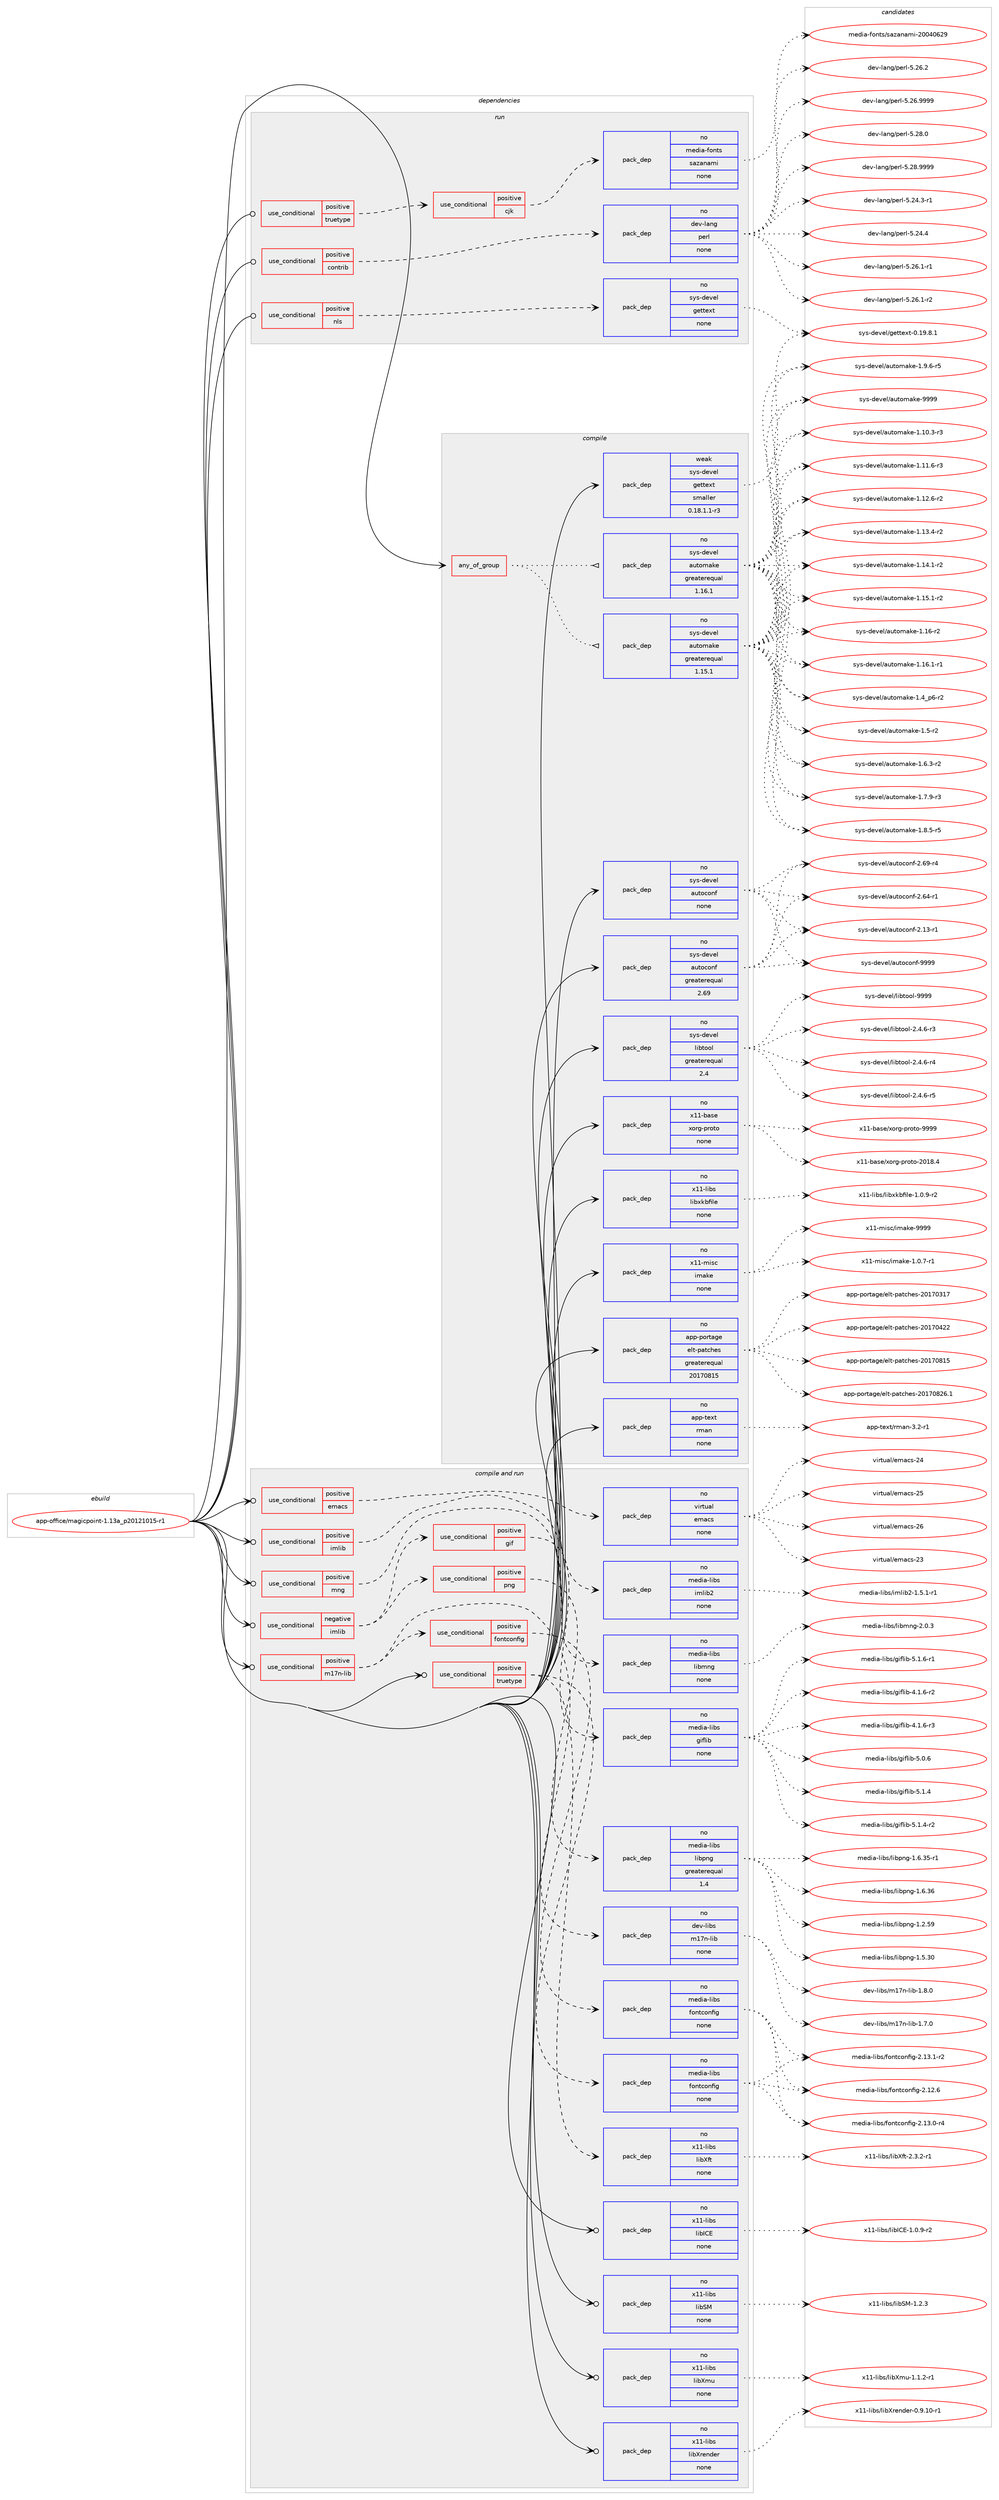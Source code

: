 digraph prolog {

# *************
# Graph options
# *************

newrank=true;
concentrate=true;
compound=true;
graph [rankdir=LR,fontname=Helvetica,fontsize=10,ranksep=1.5];#, ranksep=2.5, nodesep=0.2];
edge  [arrowhead=vee];
node  [fontname=Helvetica,fontsize=10];

# **********
# The ebuild
# **********

subgraph cluster_leftcol {
color=gray;
rank=same;
label=<<i>ebuild</i>>;
id [label="app-office/magicpoint-1.13a_p20121015-r1", color=red, width=4, href="../app-office/magicpoint-1.13a_p20121015-r1.svg"];
}

# ****************
# The dependencies
# ****************

subgraph cluster_midcol {
color=gray;
label=<<i>dependencies</i>>;
subgraph cluster_compile {
fillcolor="#eeeeee";
style=filled;
label=<<i>compile</i>>;
subgraph any19787 {
dependency1304132 [label=<<TABLE BORDER="0" CELLBORDER="1" CELLSPACING="0" CELLPADDING="4"><TR><TD CELLPADDING="10">any_of_group</TD></TR></TABLE>>, shape=none, color=red];subgraph pack929348 {
dependency1304133 [label=<<TABLE BORDER="0" CELLBORDER="1" CELLSPACING="0" CELLPADDING="4" WIDTH="220"><TR><TD ROWSPAN="6" CELLPADDING="30">pack_dep</TD></TR><TR><TD WIDTH="110">no</TD></TR><TR><TD>sys-devel</TD></TR><TR><TD>automake</TD></TR><TR><TD>greaterequal</TD></TR><TR><TD>1.16.1</TD></TR></TABLE>>, shape=none, color=blue];
}
dependency1304132:e -> dependency1304133:w [weight=20,style="dotted",arrowhead="oinv"];
subgraph pack929349 {
dependency1304134 [label=<<TABLE BORDER="0" CELLBORDER="1" CELLSPACING="0" CELLPADDING="4" WIDTH="220"><TR><TD ROWSPAN="6" CELLPADDING="30">pack_dep</TD></TR><TR><TD WIDTH="110">no</TD></TR><TR><TD>sys-devel</TD></TR><TR><TD>automake</TD></TR><TR><TD>greaterequal</TD></TR><TR><TD>1.15.1</TD></TR></TABLE>>, shape=none, color=blue];
}
dependency1304132:e -> dependency1304134:w [weight=20,style="dotted",arrowhead="oinv"];
}
id:e -> dependency1304132:w [weight=20,style="solid",arrowhead="vee"];
subgraph pack929350 {
dependency1304135 [label=<<TABLE BORDER="0" CELLBORDER="1" CELLSPACING="0" CELLPADDING="4" WIDTH="220"><TR><TD ROWSPAN="6" CELLPADDING="30">pack_dep</TD></TR><TR><TD WIDTH="110">no</TD></TR><TR><TD>app-portage</TD></TR><TR><TD>elt-patches</TD></TR><TR><TD>greaterequal</TD></TR><TR><TD>20170815</TD></TR></TABLE>>, shape=none, color=blue];
}
id:e -> dependency1304135:w [weight=20,style="solid",arrowhead="vee"];
subgraph pack929351 {
dependency1304136 [label=<<TABLE BORDER="0" CELLBORDER="1" CELLSPACING="0" CELLPADDING="4" WIDTH="220"><TR><TD ROWSPAN="6" CELLPADDING="30">pack_dep</TD></TR><TR><TD WIDTH="110">no</TD></TR><TR><TD>app-text</TD></TR><TR><TD>rman</TD></TR><TR><TD>none</TD></TR><TR><TD></TD></TR></TABLE>>, shape=none, color=blue];
}
id:e -> dependency1304136:w [weight=20,style="solid",arrowhead="vee"];
subgraph pack929352 {
dependency1304137 [label=<<TABLE BORDER="0" CELLBORDER="1" CELLSPACING="0" CELLPADDING="4" WIDTH="220"><TR><TD ROWSPAN="6" CELLPADDING="30">pack_dep</TD></TR><TR><TD WIDTH="110">no</TD></TR><TR><TD>sys-devel</TD></TR><TR><TD>autoconf</TD></TR><TR><TD>greaterequal</TD></TR><TR><TD>2.69</TD></TR></TABLE>>, shape=none, color=blue];
}
id:e -> dependency1304137:w [weight=20,style="solid",arrowhead="vee"];
subgraph pack929353 {
dependency1304138 [label=<<TABLE BORDER="0" CELLBORDER="1" CELLSPACING="0" CELLPADDING="4" WIDTH="220"><TR><TD ROWSPAN="6" CELLPADDING="30">pack_dep</TD></TR><TR><TD WIDTH="110">no</TD></TR><TR><TD>sys-devel</TD></TR><TR><TD>autoconf</TD></TR><TR><TD>none</TD></TR><TR><TD></TD></TR></TABLE>>, shape=none, color=blue];
}
id:e -> dependency1304138:w [weight=20,style="solid",arrowhead="vee"];
subgraph pack929354 {
dependency1304139 [label=<<TABLE BORDER="0" CELLBORDER="1" CELLSPACING="0" CELLPADDING="4" WIDTH="220"><TR><TD ROWSPAN="6" CELLPADDING="30">pack_dep</TD></TR><TR><TD WIDTH="110">no</TD></TR><TR><TD>sys-devel</TD></TR><TR><TD>libtool</TD></TR><TR><TD>greaterequal</TD></TR><TR><TD>2.4</TD></TR></TABLE>>, shape=none, color=blue];
}
id:e -> dependency1304139:w [weight=20,style="solid",arrowhead="vee"];
subgraph pack929355 {
dependency1304140 [label=<<TABLE BORDER="0" CELLBORDER="1" CELLSPACING="0" CELLPADDING="4" WIDTH="220"><TR><TD ROWSPAN="6" CELLPADDING="30">pack_dep</TD></TR><TR><TD WIDTH="110">no</TD></TR><TR><TD>x11-base</TD></TR><TR><TD>xorg-proto</TD></TR><TR><TD>none</TD></TR><TR><TD></TD></TR></TABLE>>, shape=none, color=blue];
}
id:e -> dependency1304140:w [weight=20,style="solid",arrowhead="vee"];
subgraph pack929356 {
dependency1304141 [label=<<TABLE BORDER="0" CELLBORDER="1" CELLSPACING="0" CELLPADDING="4" WIDTH="220"><TR><TD ROWSPAN="6" CELLPADDING="30">pack_dep</TD></TR><TR><TD WIDTH="110">no</TD></TR><TR><TD>x11-libs</TD></TR><TR><TD>libxkbfile</TD></TR><TR><TD>none</TD></TR><TR><TD></TD></TR></TABLE>>, shape=none, color=blue];
}
id:e -> dependency1304141:w [weight=20,style="solid",arrowhead="vee"];
subgraph pack929357 {
dependency1304142 [label=<<TABLE BORDER="0" CELLBORDER="1" CELLSPACING="0" CELLPADDING="4" WIDTH="220"><TR><TD ROWSPAN="6" CELLPADDING="30">pack_dep</TD></TR><TR><TD WIDTH="110">no</TD></TR><TR><TD>x11-misc</TD></TR><TR><TD>imake</TD></TR><TR><TD>none</TD></TR><TR><TD></TD></TR></TABLE>>, shape=none, color=blue];
}
id:e -> dependency1304142:w [weight=20,style="solid",arrowhead="vee"];
subgraph pack929358 {
dependency1304143 [label=<<TABLE BORDER="0" CELLBORDER="1" CELLSPACING="0" CELLPADDING="4" WIDTH="220"><TR><TD ROWSPAN="6" CELLPADDING="30">pack_dep</TD></TR><TR><TD WIDTH="110">weak</TD></TR><TR><TD>sys-devel</TD></TR><TR><TD>gettext</TD></TR><TR><TD>smaller</TD></TR><TR><TD>0.18.1.1-r3</TD></TR></TABLE>>, shape=none, color=blue];
}
id:e -> dependency1304143:w [weight=20,style="solid",arrowhead="vee"];
}
subgraph cluster_compileandrun {
fillcolor="#eeeeee";
style=filled;
label=<<i>compile and run</i>>;
subgraph cond354455 {
dependency1304144 [label=<<TABLE BORDER="0" CELLBORDER="1" CELLSPACING="0" CELLPADDING="4"><TR><TD ROWSPAN="3" CELLPADDING="10">use_conditional</TD></TR><TR><TD>negative</TD></TR><TR><TD>imlib</TD></TR></TABLE>>, shape=none, color=red];
subgraph cond354456 {
dependency1304145 [label=<<TABLE BORDER="0" CELLBORDER="1" CELLSPACING="0" CELLPADDING="4"><TR><TD ROWSPAN="3" CELLPADDING="10">use_conditional</TD></TR><TR><TD>positive</TD></TR><TR><TD>gif</TD></TR></TABLE>>, shape=none, color=red];
subgraph pack929359 {
dependency1304146 [label=<<TABLE BORDER="0" CELLBORDER="1" CELLSPACING="0" CELLPADDING="4" WIDTH="220"><TR><TD ROWSPAN="6" CELLPADDING="30">pack_dep</TD></TR><TR><TD WIDTH="110">no</TD></TR><TR><TD>media-libs</TD></TR><TR><TD>giflib</TD></TR><TR><TD>none</TD></TR><TR><TD></TD></TR></TABLE>>, shape=none, color=blue];
}
dependency1304145:e -> dependency1304146:w [weight=20,style="dashed",arrowhead="vee"];
}
dependency1304144:e -> dependency1304145:w [weight=20,style="dashed",arrowhead="vee"];
subgraph cond354457 {
dependency1304147 [label=<<TABLE BORDER="0" CELLBORDER="1" CELLSPACING="0" CELLPADDING="4"><TR><TD ROWSPAN="3" CELLPADDING="10">use_conditional</TD></TR><TR><TD>positive</TD></TR><TR><TD>png</TD></TR></TABLE>>, shape=none, color=red];
subgraph pack929360 {
dependency1304148 [label=<<TABLE BORDER="0" CELLBORDER="1" CELLSPACING="0" CELLPADDING="4" WIDTH="220"><TR><TD ROWSPAN="6" CELLPADDING="30">pack_dep</TD></TR><TR><TD WIDTH="110">no</TD></TR><TR><TD>media-libs</TD></TR><TR><TD>libpng</TD></TR><TR><TD>greaterequal</TD></TR><TR><TD>1.4</TD></TR></TABLE>>, shape=none, color=blue];
}
dependency1304147:e -> dependency1304148:w [weight=20,style="dashed",arrowhead="vee"];
}
dependency1304144:e -> dependency1304147:w [weight=20,style="dashed",arrowhead="vee"];
}
id:e -> dependency1304144:w [weight=20,style="solid",arrowhead="odotvee"];
subgraph cond354458 {
dependency1304149 [label=<<TABLE BORDER="0" CELLBORDER="1" CELLSPACING="0" CELLPADDING="4"><TR><TD ROWSPAN="3" CELLPADDING="10">use_conditional</TD></TR><TR><TD>positive</TD></TR><TR><TD>emacs</TD></TR></TABLE>>, shape=none, color=red];
subgraph pack929361 {
dependency1304150 [label=<<TABLE BORDER="0" CELLBORDER="1" CELLSPACING="0" CELLPADDING="4" WIDTH="220"><TR><TD ROWSPAN="6" CELLPADDING="30">pack_dep</TD></TR><TR><TD WIDTH="110">no</TD></TR><TR><TD>virtual</TD></TR><TR><TD>emacs</TD></TR><TR><TD>none</TD></TR><TR><TD></TD></TR></TABLE>>, shape=none, color=blue];
}
dependency1304149:e -> dependency1304150:w [weight=20,style="dashed",arrowhead="vee"];
}
id:e -> dependency1304149:w [weight=20,style="solid",arrowhead="odotvee"];
subgraph cond354459 {
dependency1304151 [label=<<TABLE BORDER="0" CELLBORDER="1" CELLSPACING="0" CELLPADDING="4"><TR><TD ROWSPAN="3" CELLPADDING="10">use_conditional</TD></TR><TR><TD>positive</TD></TR><TR><TD>imlib</TD></TR></TABLE>>, shape=none, color=red];
subgraph pack929362 {
dependency1304152 [label=<<TABLE BORDER="0" CELLBORDER="1" CELLSPACING="0" CELLPADDING="4" WIDTH="220"><TR><TD ROWSPAN="6" CELLPADDING="30">pack_dep</TD></TR><TR><TD WIDTH="110">no</TD></TR><TR><TD>media-libs</TD></TR><TR><TD>imlib2</TD></TR><TR><TD>none</TD></TR><TR><TD></TD></TR></TABLE>>, shape=none, color=blue];
}
dependency1304151:e -> dependency1304152:w [weight=20,style="dashed",arrowhead="vee"];
}
id:e -> dependency1304151:w [weight=20,style="solid",arrowhead="odotvee"];
subgraph cond354460 {
dependency1304153 [label=<<TABLE BORDER="0" CELLBORDER="1" CELLSPACING="0" CELLPADDING="4"><TR><TD ROWSPAN="3" CELLPADDING="10">use_conditional</TD></TR><TR><TD>positive</TD></TR><TR><TD>m17n-lib</TD></TR></TABLE>>, shape=none, color=red];
subgraph pack929363 {
dependency1304154 [label=<<TABLE BORDER="0" CELLBORDER="1" CELLSPACING="0" CELLPADDING="4" WIDTH="220"><TR><TD ROWSPAN="6" CELLPADDING="30">pack_dep</TD></TR><TR><TD WIDTH="110">no</TD></TR><TR><TD>dev-libs</TD></TR><TR><TD>m17n-lib</TD></TR><TR><TD>none</TD></TR><TR><TD></TD></TR></TABLE>>, shape=none, color=blue];
}
dependency1304153:e -> dependency1304154:w [weight=20,style="dashed",arrowhead="vee"];
subgraph cond354461 {
dependency1304155 [label=<<TABLE BORDER="0" CELLBORDER="1" CELLSPACING="0" CELLPADDING="4"><TR><TD ROWSPAN="3" CELLPADDING="10">use_conditional</TD></TR><TR><TD>positive</TD></TR><TR><TD>fontconfig</TD></TR></TABLE>>, shape=none, color=red];
subgraph pack929364 {
dependency1304156 [label=<<TABLE BORDER="0" CELLBORDER="1" CELLSPACING="0" CELLPADDING="4" WIDTH="220"><TR><TD ROWSPAN="6" CELLPADDING="30">pack_dep</TD></TR><TR><TD WIDTH="110">no</TD></TR><TR><TD>media-libs</TD></TR><TR><TD>fontconfig</TD></TR><TR><TD>none</TD></TR><TR><TD></TD></TR></TABLE>>, shape=none, color=blue];
}
dependency1304155:e -> dependency1304156:w [weight=20,style="dashed",arrowhead="vee"];
}
dependency1304153:e -> dependency1304155:w [weight=20,style="dashed",arrowhead="vee"];
}
id:e -> dependency1304153:w [weight=20,style="solid",arrowhead="odotvee"];
subgraph cond354462 {
dependency1304157 [label=<<TABLE BORDER="0" CELLBORDER="1" CELLSPACING="0" CELLPADDING="4"><TR><TD ROWSPAN="3" CELLPADDING="10">use_conditional</TD></TR><TR><TD>positive</TD></TR><TR><TD>mng</TD></TR></TABLE>>, shape=none, color=red];
subgraph pack929365 {
dependency1304158 [label=<<TABLE BORDER="0" CELLBORDER="1" CELLSPACING="0" CELLPADDING="4" WIDTH="220"><TR><TD ROWSPAN="6" CELLPADDING="30">pack_dep</TD></TR><TR><TD WIDTH="110">no</TD></TR><TR><TD>media-libs</TD></TR><TR><TD>libmng</TD></TR><TR><TD>none</TD></TR><TR><TD></TD></TR></TABLE>>, shape=none, color=blue];
}
dependency1304157:e -> dependency1304158:w [weight=20,style="dashed",arrowhead="vee"];
}
id:e -> dependency1304157:w [weight=20,style="solid",arrowhead="odotvee"];
subgraph cond354463 {
dependency1304159 [label=<<TABLE BORDER="0" CELLBORDER="1" CELLSPACING="0" CELLPADDING="4"><TR><TD ROWSPAN="3" CELLPADDING="10">use_conditional</TD></TR><TR><TD>positive</TD></TR><TR><TD>truetype</TD></TR></TABLE>>, shape=none, color=red];
subgraph pack929366 {
dependency1304160 [label=<<TABLE BORDER="0" CELLBORDER="1" CELLSPACING="0" CELLPADDING="4" WIDTH="220"><TR><TD ROWSPAN="6" CELLPADDING="30">pack_dep</TD></TR><TR><TD WIDTH="110">no</TD></TR><TR><TD>x11-libs</TD></TR><TR><TD>libXft</TD></TR><TR><TD>none</TD></TR><TR><TD></TD></TR></TABLE>>, shape=none, color=blue];
}
dependency1304159:e -> dependency1304160:w [weight=20,style="dashed",arrowhead="vee"];
subgraph pack929367 {
dependency1304161 [label=<<TABLE BORDER="0" CELLBORDER="1" CELLSPACING="0" CELLPADDING="4" WIDTH="220"><TR><TD ROWSPAN="6" CELLPADDING="30">pack_dep</TD></TR><TR><TD WIDTH="110">no</TD></TR><TR><TD>media-libs</TD></TR><TR><TD>fontconfig</TD></TR><TR><TD>none</TD></TR><TR><TD></TD></TR></TABLE>>, shape=none, color=blue];
}
dependency1304159:e -> dependency1304161:w [weight=20,style="dashed",arrowhead="vee"];
}
id:e -> dependency1304159:w [weight=20,style="solid",arrowhead="odotvee"];
subgraph pack929368 {
dependency1304162 [label=<<TABLE BORDER="0" CELLBORDER="1" CELLSPACING="0" CELLPADDING="4" WIDTH="220"><TR><TD ROWSPAN="6" CELLPADDING="30">pack_dep</TD></TR><TR><TD WIDTH="110">no</TD></TR><TR><TD>x11-libs</TD></TR><TR><TD>libICE</TD></TR><TR><TD>none</TD></TR><TR><TD></TD></TR></TABLE>>, shape=none, color=blue];
}
id:e -> dependency1304162:w [weight=20,style="solid",arrowhead="odotvee"];
subgraph pack929369 {
dependency1304163 [label=<<TABLE BORDER="0" CELLBORDER="1" CELLSPACING="0" CELLPADDING="4" WIDTH="220"><TR><TD ROWSPAN="6" CELLPADDING="30">pack_dep</TD></TR><TR><TD WIDTH="110">no</TD></TR><TR><TD>x11-libs</TD></TR><TR><TD>libSM</TD></TR><TR><TD>none</TD></TR><TR><TD></TD></TR></TABLE>>, shape=none, color=blue];
}
id:e -> dependency1304163:w [weight=20,style="solid",arrowhead="odotvee"];
subgraph pack929370 {
dependency1304164 [label=<<TABLE BORDER="0" CELLBORDER="1" CELLSPACING="0" CELLPADDING="4" WIDTH="220"><TR><TD ROWSPAN="6" CELLPADDING="30">pack_dep</TD></TR><TR><TD WIDTH="110">no</TD></TR><TR><TD>x11-libs</TD></TR><TR><TD>libXmu</TD></TR><TR><TD>none</TD></TR><TR><TD></TD></TR></TABLE>>, shape=none, color=blue];
}
id:e -> dependency1304164:w [weight=20,style="solid",arrowhead="odotvee"];
subgraph pack929371 {
dependency1304165 [label=<<TABLE BORDER="0" CELLBORDER="1" CELLSPACING="0" CELLPADDING="4" WIDTH="220"><TR><TD ROWSPAN="6" CELLPADDING="30">pack_dep</TD></TR><TR><TD WIDTH="110">no</TD></TR><TR><TD>x11-libs</TD></TR><TR><TD>libXrender</TD></TR><TR><TD>none</TD></TR><TR><TD></TD></TR></TABLE>>, shape=none, color=blue];
}
id:e -> dependency1304165:w [weight=20,style="solid",arrowhead="odotvee"];
}
subgraph cluster_run {
fillcolor="#eeeeee";
style=filled;
label=<<i>run</i>>;
subgraph cond354464 {
dependency1304166 [label=<<TABLE BORDER="0" CELLBORDER="1" CELLSPACING="0" CELLPADDING="4"><TR><TD ROWSPAN="3" CELLPADDING="10">use_conditional</TD></TR><TR><TD>positive</TD></TR><TR><TD>contrib</TD></TR></TABLE>>, shape=none, color=red];
subgraph pack929372 {
dependency1304167 [label=<<TABLE BORDER="0" CELLBORDER="1" CELLSPACING="0" CELLPADDING="4" WIDTH="220"><TR><TD ROWSPAN="6" CELLPADDING="30">pack_dep</TD></TR><TR><TD WIDTH="110">no</TD></TR><TR><TD>dev-lang</TD></TR><TR><TD>perl</TD></TR><TR><TD>none</TD></TR><TR><TD></TD></TR></TABLE>>, shape=none, color=blue];
}
dependency1304166:e -> dependency1304167:w [weight=20,style="dashed",arrowhead="vee"];
}
id:e -> dependency1304166:w [weight=20,style="solid",arrowhead="odot"];
subgraph cond354465 {
dependency1304168 [label=<<TABLE BORDER="0" CELLBORDER="1" CELLSPACING="0" CELLPADDING="4"><TR><TD ROWSPAN="3" CELLPADDING="10">use_conditional</TD></TR><TR><TD>positive</TD></TR><TR><TD>nls</TD></TR></TABLE>>, shape=none, color=red];
subgraph pack929373 {
dependency1304169 [label=<<TABLE BORDER="0" CELLBORDER="1" CELLSPACING="0" CELLPADDING="4" WIDTH="220"><TR><TD ROWSPAN="6" CELLPADDING="30">pack_dep</TD></TR><TR><TD WIDTH="110">no</TD></TR><TR><TD>sys-devel</TD></TR><TR><TD>gettext</TD></TR><TR><TD>none</TD></TR><TR><TD></TD></TR></TABLE>>, shape=none, color=blue];
}
dependency1304168:e -> dependency1304169:w [weight=20,style="dashed",arrowhead="vee"];
}
id:e -> dependency1304168:w [weight=20,style="solid",arrowhead="odot"];
subgraph cond354466 {
dependency1304170 [label=<<TABLE BORDER="0" CELLBORDER="1" CELLSPACING="0" CELLPADDING="4"><TR><TD ROWSPAN="3" CELLPADDING="10">use_conditional</TD></TR><TR><TD>positive</TD></TR><TR><TD>truetype</TD></TR></TABLE>>, shape=none, color=red];
subgraph cond354467 {
dependency1304171 [label=<<TABLE BORDER="0" CELLBORDER="1" CELLSPACING="0" CELLPADDING="4"><TR><TD ROWSPAN="3" CELLPADDING="10">use_conditional</TD></TR><TR><TD>positive</TD></TR><TR><TD>cjk</TD></TR></TABLE>>, shape=none, color=red];
subgraph pack929374 {
dependency1304172 [label=<<TABLE BORDER="0" CELLBORDER="1" CELLSPACING="0" CELLPADDING="4" WIDTH="220"><TR><TD ROWSPAN="6" CELLPADDING="30">pack_dep</TD></TR><TR><TD WIDTH="110">no</TD></TR><TR><TD>media-fonts</TD></TR><TR><TD>sazanami</TD></TR><TR><TD>none</TD></TR><TR><TD></TD></TR></TABLE>>, shape=none, color=blue];
}
dependency1304171:e -> dependency1304172:w [weight=20,style="dashed",arrowhead="vee"];
}
dependency1304170:e -> dependency1304171:w [weight=20,style="dashed",arrowhead="vee"];
}
id:e -> dependency1304170:w [weight=20,style="solid",arrowhead="odot"];
}
}

# **************
# The candidates
# **************

subgraph cluster_choices {
rank=same;
color=gray;
label=<<i>candidates</i>>;

subgraph choice929348 {
color=black;
nodesep=1;
choice11512111545100101118101108479711711611110997107101454946494846514511451 [label="sys-devel/automake-1.10.3-r3", color=red, width=4,href="../sys-devel/automake-1.10.3-r3.svg"];
choice11512111545100101118101108479711711611110997107101454946494946544511451 [label="sys-devel/automake-1.11.6-r3", color=red, width=4,href="../sys-devel/automake-1.11.6-r3.svg"];
choice11512111545100101118101108479711711611110997107101454946495046544511450 [label="sys-devel/automake-1.12.6-r2", color=red, width=4,href="../sys-devel/automake-1.12.6-r2.svg"];
choice11512111545100101118101108479711711611110997107101454946495146524511450 [label="sys-devel/automake-1.13.4-r2", color=red, width=4,href="../sys-devel/automake-1.13.4-r2.svg"];
choice11512111545100101118101108479711711611110997107101454946495246494511450 [label="sys-devel/automake-1.14.1-r2", color=red, width=4,href="../sys-devel/automake-1.14.1-r2.svg"];
choice11512111545100101118101108479711711611110997107101454946495346494511450 [label="sys-devel/automake-1.15.1-r2", color=red, width=4,href="../sys-devel/automake-1.15.1-r2.svg"];
choice1151211154510010111810110847971171161111099710710145494649544511450 [label="sys-devel/automake-1.16-r2", color=red, width=4,href="../sys-devel/automake-1.16-r2.svg"];
choice11512111545100101118101108479711711611110997107101454946495446494511449 [label="sys-devel/automake-1.16.1-r1", color=red, width=4,href="../sys-devel/automake-1.16.1-r1.svg"];
choice115121115451001011181011084797117116111109971071014549465295112544511450 [label="sys-devel/automake-1.4_p6-r2", color=red, width=4,href="../sys-devel/automake-1.4_p6-r2.svg"];
choice11512111545100101118101108479711711611110997107101454946534511450 [label="sys-devel/automake-1.5-r2", color=red, width=4,href="../sys-devel/automake-1.5-r2.svg"];
choice115121115451001011181011084797117116111109971071014549465446514511450 [label="sys-devel/automake-1.6.3-r2", color=red, width=4,href="../sys-devel/automake-1.6.3-r2.svg"];
choice115121115451001011181011084797117116111109971071014549465546574511451 [label="sys-devel/automake-1.7.9-r3", color=red, width=4,href="../sys-devel/automake-1.7.9-r3.svg"];
choice115121115451001011181011084797117116111109971071014549465646534511453 [label="sys-devel/automake-1.8.5-r5", color=red, width=4,href="../sys-devel/automake-1.8.5-r5.svg"];
choice115121115451001011181011084797117116111109971071014549465746544511453 [label="sys-devel/automake-1.9.6-r5", color=red, width=4,href="../sys-devel/automake-1.9.6-r5.svg"];
choice115121115451001011181011084797117116111109971071014557575757 [label="sys-devel/automake-9999", color=red, width=4,href="../sys-devel/automake-9999.svg"];
dependency1304133:e -> choice11512111545100101118101108479711711611110997107101454946494846514511451:w [style=dotted,weight="100"];
dependency1304133:e -> choice11512111545100101118101108479711711611110997107101454946494946544511451:w [style=dotted,weight="100"];
dependency1304133:e -> choice11512111545100101118101108479711711611110997107101454946495046544511450:w [style=dotted,weight="100"];
dependency1304133:e -> choice11512111545100101118101108479711711611110997107101454946495146524511450:w [style=dotted,weight="100"];
dependency1304133:e -> choice11512111545100101118101108479711711611110997107101454946495246494511450:w [style=dotted,weight="100"];
dependency1304133:e -> choice11512111545100101118101108479711711611110997107101454946495346494511450:w [style=dotted,weight="100"];
dependency1304133:e -> choice1151211154510010111810110847971171161111099710710145494649544511450:w [style=dotted,weight="100"];
dependency1304133:e -> choice11512111545100101118101108479711711611110997107101454946495446494511449:w [style=dotted,weight="100"];
dependency1304133:e -> choice115121115451001011181011084797117116111109971071014549465295112544511450:w [style=dotted,weight="100"];
dependency1304133:e -> choice11512111545100101118101108479711711611110997107101454946534511450:w [style=dotted,weight="100"];
dependency1304133:e -> choice115121115451001011181011084797117116111109971071014549465446514511450:w [style=dotted,weight="100"];
dependency1304133:e -> choice115121115451001011181011084797117116111109971071014549465546574511451:w [style=dotted,weight="100"];
dependency1304133:e -> choice115121115451001011181011084797117116111109971071014549465646534511453:w [style=dotted,weight="100"];
dependency1304133:e -> choice115121115451001011181011084797117116111109971071014549465746544511453:w [style=dotted,weight="100"];
dependency1304133:e -> choice115121115451001011181011084797117116111109971071014557575757:w [style=dotted,weight="100"];
}
subgraph choice929349 {
color=black;
nodesep=1;
choice11512111545100101118101108479711711611110997107101454946494846514511451 [label="sys-devel/automake-1.10.3-r3", color=red, width=4,href="../sys-devel/automake-1.10.3-r3.svg"];
choice11512111545100101118101108479711711611110997107101454946494946544511451 [label="sys-devel/automake-1.11.6-r3", color=red, width=4,href="../sys-devel/automake-1.11.6-r3.svg"];
choice11512111545100101118101108479711711611110997107101454946495046544511450 [label="sys-devel/automake-1.12.6-r2", color=red, width=4,href="../sys-devel/automake-1.12.6-r2.svg"];
choice11512111545100101118101108479711711611110997107101454946495146524511450 [label="sys-devel/automake-1.13.4-r2", color=red, width=4,href="../sys-devel/automake-1.13.4-r2.svg"];
choice11512111545100101118101108479711711611110997107101454946495246494511450 [label="sys-devel/automake-1.14.1-r2", color=red, width=4,href="../sys-devel/automake-1.14.1-r2.svg"];
choice11512111545100101118101108479711711611110997107101454946495346494511450 [label="sys-devel/automake-1.15.1-r2", color=red, width=4,href="../sys-devel/automake-1.15.1-r2.svg"];
choice1151211154510010111810110847971171161111099710710145494649544511450 [label="sys-devel/automake-1.16-r2", color=red, width=4,href="../sys-devel/automake-1.16-r2.svg"];
choice11512111545100101118101108479711711611110997107101454946495446494511449 [label="sys-devel/automake-1.16.1-r1", color=red, width=4,href="../sys-devel/automake-1.16.1-r1.svg"];
choice115121115451001011181011084797117116111109971071014549465295112544511450 [label="sys-devel/automake-1.4_p6-r2", color=red, width=4,href="../sys-devel/automake-1.4_p6-r2.svg"];
choice11512111545100101118101108479711711611110997107101454946534511450 [label="sys-devel/automake-1.5-r2", color=red, width=4,href="../sys-devel/automake-1.5-r2.svg"];
choice115121115451001011181011084797117116111109971071014549465446514511450 [label="sys-devel/automake-1.6.3-r2", color=red, width=4,href="../sys-devel/automake-1.6.3-r2.svg"];
choice115121115451001011181011084797117116111109971071014549465546574511451 [label="sys-devel/automake-1.7.9-r3", color=red, width=4,href="../sys-devel/automake-1.7.9-r3.svg"];
choice115121115451001011181011084797117116111109971071014549465646534511453 [label="sys-devel/automake-1.8.5-r5", color=red, width=4,href="../sys-devel/automake-1.8.5-r5.svg"];
choice115121115451001011181011084797117116111109971071014549465746544511453 [label="sys-devel/automake-1.9.6-r5", color=red, width=4,href="../sys-devel/automake-1.9.6-r5.svg"];
choice115121115451001011181011084797117116111109971071014557575757 [label="sys-devel/automake-9999", color=red, width=4,href="../sys-devel/automake-9999.svg"];
dependency1304134:e -> choice11512111545100101118101108479711711611110997107101454946494846514511451:w [style=dotted,weight="100"];
dependency1304134:e -> choice11512111545100101118101108479711711611110997107101454946494946544511451:w [style=dotted,weight="100"];
dependency1304134:e -> choice11512111545100101118101108479711711611110997107101454946495046544511450:w [style=dotted,weight="100"];
dependency1304134:e -> choice11512111545100101118101108479711711611110997107101454946495146524511450:w [style=dotted,weight="100"];
dependency1304134:e -> choice11512111545100101118101108479711711611110997107101454946495246494511450:w [style=dotted,weight="100"];
dependency1304134:e -> choice11512111545100101118101108479711711611110997107101454946495346494511450:w [style=dotted,weight="100"];
dependency1304134:e -> choice1151211154510010111810110847971171161111099710710145494649544511450:w [style=dotted,weight="100"];
dependency1304134:e -> choice11512111545100101118101108479711711611110997107101454946495446494511449:w [style=dotted,weight="100"];
dependency1304134:e -> choice115121115451001011181011084797117116111109971071014549465295112544511450:w [style=dotted,weight="100"];
dependency1304134:e -> choice11512111545100101118101108479711711611110997107101454946534511450:w [style=dotted,weight="100"];
dependency1304134:e -> choice115121115451001011181011084797117116111109971071014549465446514511450:w [style=dotted,weight="100"];
dependency1304134:e -> choice115121115451001011181011084797117116111109971071014549465546574511451:w [style=dotted,weight="100"];
dependency1304134:e -> choice115121115451001011181011084797117116111109971071014549465646534511453:w [style=dotted,weight="100"];
dependency1304134:e -> choice115121115451001011181011084797117116111109971071014549465746544511453:w [style=dotted,weight="100"];
dependency1304134:e -> choice115121115451001011181011084797117116111109971071014557575757:w [style=dotted,weight="100"];
}
subgraph choice929350 {
color=black;
nodesep=1;
choice97112112451121111141169710310147101108116451129711699104101115455048495548514955 [label="app-portage/elt-patches-20170317", color=red, width=4,href="../app-portage/elt-patches-20170317.svg"];
choice97112112451121111141169710310147101108116451129711699104101115455048495548525050 [label="app-portage/elt-patches-20170422", color=red, width=4,href="../app-portage/elt-patches-20170422.svg"];
choice97112112451121111141169710310147101108116451129711699104101115455048495548564953 [label="app-portage/elt-patches-20170815", color=red, width=4,href="../app-portage/elt-patches-20170815.svg"];
choice971121124511211111411697103101471011081164511297116991041011154550484955485650544649 [label="app-portage/elt-patches-20170826.1", color=red, width=4,href="../app-portage/elt-patches-20170826.1.svg"];
dependency1304135:e -> choice97112112451121111141169710310147101108116451129711699104101115455048495548514955:w [style=dotted,weight="100"];
dependency1304135:e -> choice97112112451121111141169710310147101108116451129711699104101115455048495548525050:w [style=dotted,weight="100"];
dependency1304135:e -> choice97112112451121111141169710310147101108116451129711699104101115455048495548564953:w [style=dotted,weight="100"];
dependency1304135:e -> choice971121124511211111411697103101471011081164511297116991041011154550484955485650544649:w [style=dotted,weight="100"];
}
subgraph choice929351 {
color=black;
nodesep=1;
choice97112112451161011201164711410997110455146504511449 [label="app-text/rman-3.2-r1", color=red, width=4,href="../app-text/rman-3.2-r1.svg"];
dependency1304136:e -> choice97112112451161011201164711410997110455146504511449:w [style=dotted,weight="100"];
}
subgraph choice929352 {
color=black;
nodesep=1;
choice1151211154510010111810110847971171161119911111010245504649514511449 [label="sys-devel/autoconf-2.13-r1", color=red, width=4,href="../sys-devel/autoconf-2.13-r1.svg"];
choice1151211154510010111810110847971171161119911111010245504654524511449 [label="sys-devel/autoconf-2.64-r1", color=red, width=4,href="../sys-devel/autoconf-2.64-r1.svg"];
choice1151211154510010111810110847971171161119911111010245504654574511452 [label="sys-devel/autoconf-2.69-r4", color=red, width=4,href="../sys-devel/autoconf-2.69-r4.svg"];
choice115121115451001011181011084797117116111991111101024557575757 [label="sys-devel/autoconf-9999", color=red, width=4,href="../sys-devel/autoconf-9999.svg"];
dependency1304137:e -> choice1151211154510010111810110847971171161119911111010245504649514511449:w [style=dotted,weight="100"];
dependency1304137:e -> choice1151211154510010111810110847971171161119911111010245504654524511449:w [style=dotted,weight="100"];
dependency1304137:e -> choice1151211154510010111810110847971171161119911111010245504654574511452:w [style=dotted,weight="100"];
dependency1304137:e -> choice115121115451001011181011084797117116111991111101024557575757:w [style=dotted,weight="100"];
}
subgraph choice929353 {
color=black;
nodesep=1;
choice1151211154510010111810110847971171161119911111010245504649514511449 [label="sys-devel/autoconf-2.13-r1", color=red, width=4,href="../sys-devel/autoconf-2.13-r1.svg"];
choice1151211154510010111810110847971171161119911111010245504654524511449 [label="sys-devel/autoconf-2.64-r1", color=red, width=4,href="../sys-devel/autoconf-2.64-r1.svg"];
choice1151211154510010111810110847971171161119911111010245504654574511452 [label="sys-devel/autoconf-2.69-r4", color=red, width=4,href="../sys-devel/autoconf-2.69-r4.svg"];
choice115121115451001011181011084797117116111991111101024557575757 [label="sys-devel/autoconf-9999", color=red, width=4,href="../sys-devel/autoconf-9999.svg"];
dependency1304138:e -> choice1151211154510010111810110847971171161119911111010245504649514511449:w [style=dotted,weight="100"];
dependency1304138:e -> choice1151211154510010111810110847971171161119911111010245504654524511449:w [style=dotted,weight="100"];
dependency1304138:e -> choice1151211154510010111810110847971171161119911111010245504654574511452:w [style=dotted,weight="100"];
dependency1304138:e -> choice115121115451001011181011084797117116111991111101024557575757:w [style=dotted,weight="100"];
}
subgraph choice929354 {
color=black;
nodesep=1;
choice1151211154510010111810110847108105981161111111084550465246544511451 [label="sys-devel/libtool-2.4.6-r3", color=red, width=4,href="../sys-devel/libtool-2.4.6-r3.svg"];
choice1151211154510010111810110847108105981161111111084550465246544511452 [label="sys-devel/libtool-2.4.6-r4", color=red, width=4,href="../sys-devel/libtool-2.4.6-r4.svg"];
choice1151211154510010111810110847108105981161111111084550465246544511453 [label="sys-devel/libtool-2.4.6-r5", color=red, width=4,href="../sys-devel/libtool-2.4.6-r5.svg"];
choice1151211154510010111810110847108105981161111111084557575757 [label="sys-devel/libtool-9999", color=red, width=4,href="../sys-devel/libtool-9999.svg"];
dependency1304139:e -> choice1151211154510010111810110847108105981161111111084550465246544511451:w [style=dotted,weight="100"];
dependency1304139:e -> choice1151211154510010111810110847108105981161111111084550465246544511452:w [style=dotted,weight="100"];
dependency1304139:e -> choice1151211154510010111810110847108105981161111111084550465246544511453:w [style=dotted,weight="100"];
dependency1304139:e -> choice1151211154510010111810110847108105981161111111084557575757:w [style=dotted,weight="100"];
}
subgraph choice929355 {
color=black;
nodesep=1;
choice1204949459897115101471201111141034511211411111611145504849564652 [label="x11-base/xorg-proto-2018.4", color=red, width=4,href="../x11-base/xorg-proto-2018.4.svg"];
choice120494945989711510147120111114103451121141111161114557575757 [label="x11-base/xorg-proto-9999", color=red, width=4,href="../x11-base/xorg-proto-9999.svg"];
dependency1304140:e -> choice1204949459897115101471201111141034511211411111611145504849564652:w [style=dotted,weight="100"];
dependency1304140:e -> choice120494945989711510147120111114103451121141111161114557575757:w [style=dotted,weight="100"];
}
subgraph choice929356 {
color=black;
nodesep=1;
choice120494945108105981154710810598120107981021051081014549464846574511450 [label="x11-libs/libxkbfile-1.0.9-r2", color=red, width=4,href="../x11-libs/libxkbfile-1.0.9-r2.svg"];
dependency1304141:e -> choice120494945108105981154710810598120107981021051081014549464846574511450:w [style=dotted,weight="100"];
}
subgraph choice929357 {
color=black;
nodesep=1;
choice1204949451091051159947105109971071014549464846554511449 [label="x11-misc/imake-1.0.7-r1", color=red, width=4,href="../x11-misc/imake-1.0.7-r1.svg"];
choice1204949451091051159947105109971071014557575757 [label="x11-misc/imake-9999", color=red, width=4,href="../x11-misc/imake-9999.svg"];
dependency1304142:e -> choice1204949451091051159947105109971071014549464846554511449:w [style=dotted,weight="100"];
dependency1304142:e -> choice1204949451091051159947105109971071014557575757:w [style=dotted,weight="100"];
}
subgraph choice929358 {
color=black;
nodesep=1;
choice1151211154510010111810110847103101116116101120116454846495746564649 [label="sys-devel/gettext-0.19.8.1", color=red, width=4,href="../sys-devel/gettext-0.19.8.1.svg"];
dependency1304143:e -> choice1151211154510010111810110847103101116116101120116454846495746564649:w [style=dotted,weight="100"];
}
subgraph choice929359 {
color=black;
nodesep=1;
choice10910110010597451081059811547103105102108105984552464946544511450 [label="media-libs/giflib-4.1.6-r2", color=red, width=4,href="../media-libs/giflib-4.1.6-r2.svg"];
choice10910110010597451081059811547103105102108105984552464946544511451 [label="media-libs/giflib-4.1.6-r3", color=red, width=4,href="../media-libs/giflib-4.1.6-r3.svg"];
choice1091011001059745108105981154710310510210810598455346484654 [label="media-libs/giflib-5.0.6", color=red, width=4,href="../media-libs/giflib-5.0.6.svg"];
choice1091011001059745108105981154710310510210810598455346494652 [label="media-libs/giflib-5.1.4", color=red, width=4,href="../media-libs/giflib-5.1.4.svg"];
choice10910110010597451081059811547103105102108105984553464946524511450 [label="media-libs/giflib-5.1.4-r2", color=red, width=4,href="../media-libs/giflib-5.1.4-r2.svg"];
choice10910110010597451081059811547103105102108105984553464946544511449 [label="media-libs/giflib-5.1.6-r1", color=red, width=4,href="../media-libs/giflib-5.1.6-r1.svg"];
dependency1304146:e -> choice10910110010597451081059811547103105102108105984552464946544511450:w [style=dotted,weight="100"];
dependency1304146:e -> choice10910110010597451081059811547103105102108105984552464946544511451:w [style=dotted,weight="100"];
dependency1304146:e -> choice1091011001059745108105981154710310510210810598455346484654:w [style=dotted,weight="100"];
dependency1304146:e -> choice1091011001059745108105981154710310510210810598455346494652:w [style=dotted,weight="100"];
dependency1304146:e -> choice10910110010597451081059811547103105102108105984553464946524511450:w [style=dotted,weight="100"];
dependency1304146:e -> choice10910110010597451081059811547103105102108105984553464946544511449:w [style=dotted,weight="100"];
}
subgraph choice929360 {
color=black;
nodesep=1;
choice109101100105974510810598115471081059811211010345494650465357 [label="media-libs/libpng-1.2.59", color=red, width=4,href="../media-libs/libpng-1.2.59.svg"];
choice109101100105974510810598115471081059811211010345494653465148 [label="media-libs/libpng-1.5.30", color=red, width=4,href="../media-libs/libpng-1.5.30.svg"];
choice1091011001059745108105981154710810598112110103454946544651534511449 [label="media-libs/libpng-1.6.35-r1", color=red, width=4,href="../media-libs/libpng-1.6.35-r1.svg"];
choice109101100105974510810598115471081059811211010345494654465154 [label="media-libs/libpng-1.6.36", color=red, width=4,href="../media-libs/libpng-1.6.36.svg"];
dependency1304148:e -> choice109101100105974510810598115471081059811211010345494650465357:w [style=dotted,weight="100"];
dependency1304148:e -> choice109101100105974510810598115471081059811211010345494653465148:w [style=dotted,weight="100"];
dependency1304148:e -> choice1091011001059745108105981154710810598112110103454946544651534511449:w [style=dotted,weight="100"];
dependency1304148:e -> choice109101100105974510810598115471081059811211010345494654465154:w [style=dotted,weight="100"];
}
subgraph choice929361 {
color=black;
nodesep=1;
choice11810511411611797108471011099799115455051 [label="virtual/emacs-23", color=red, width=4,href="../virtual/emacs-23.svg"];
choice11810511411611797108471011099799115455052 [label="virtual/emacs-24", color=red, width=4,href="../virtual/emacs-24.svg"];
choice11810511411611797108471011099799115455053 [label="virtual/emacs-25", color=red, width=4,href="../virtual/emacs-25.svg"];
choice11810511411611797108471011099799115455054 [label="virtual/emacs-26", color=red, width=4,href="../virtual/emacs-26.svg"];
dependency1304150:e -> choice11810511411611797108471011099799115455051:w [style=dotted,weight="100"];
dependency1304150:e -> choice11810511411611797108471011099799115455052:w [style=dotted,weight="100"];
dependency1304150:e -> choice11810511411611797108471011099799115455053:w [style=dotted,weight="100"];
dependency1304150:e -> choice11810511411611797108471011099799115455054:w [style=dotted,weight="100"];
}
subgraph choice929362 {
color=black;
nodesep=1;
choice1091011001059745108105981154710510910810598504549465346494511449 [label="media-libs/imlib2-1.5.1-r1", color=red, width=4,href="../media-libs/imlib2-1.5.1-r1.svg"];
dependency1304152:e -> choice1091011001059745108105981154710510910810598504549465346494511449:w [style=dotted,weight="100"];
}
subgraph choice929363 {
color=black;
nodesep=1;
choice10010111845108105981154710949551104510810598454946554648 [label="dev-libs/m17n-lib-1.7.0", color=red, width=4,href="../dev-libs/m17n-lib-1.7.0.svg"];
choice10010111845108105981154710949551104510810598454946564648 [label="dev-libs/m17n-lib-1.8.0", color=red, width=4,href="../dev-libs/m17n-lib-1.8.0.svg"];
dependency1304154:e -> choice10010111845108105981154710949551104510810598454946554648:w [style=dotted,weight="100"];
dependency1304154:e -> choice10010111845108105981154710949551104510810598454946564648:w [style=dotted,weight="100"];
}
subgraph choice929364 {
color=black;
nodesep=1;
choice109101100105974510810598115471021111101169911111010210510345504649504654 [label="media-libs/fontconfig-2.12.6", color=red, width=4,href="../media-libs/fontconfig-2.12.6.svg"];
choice1091011001059745108105981154710211111011699111110102105103455046495146484511452 [label="media-libs/fontconfig-2.13.0-r4", color=red, width=4,href="../media-libs/fontconfig-2.13.0-r4.svg"];
choice1091011001059745108105981154710211111011699111110102105103455046495146494511450 [label="media-libs/fontconfig-2.13.1-r2", color=red, width=4,href="../media-libs/fontconfig-2.13.1-r2.svg"];
dependency1304156:e -> choice109101100105974510810598115471021111101169911111010210510345504649504654:w [style=dotted,weight="100"];
dependency1304156:e -> choice1091011001059745108105981154710211111011699111110102105103455046495146484511452:w [style=dotted,weight="100"];
dependency1304156:e -> choice1091011001059745108105981154710211111011699111110102105103455046495146494511450:w [style=dotted,weight="100"];
}
subgraph choice929365 {
color=black;
nodesep=1;
choice1091011001059745108105981154710810598109110103455046484651 [label="media-libs/libmng-2.0.3", color=red, width=4,href="../media-libs/libmng-2.0.3.svg"];
dependency1304158:e -> choice1091011001059745108105981154710810598109110103455046484651:w [style=dotted,weight="100"];
}
subgraph choice929366 {
color=black;
nodesep=1;
choice120494945108105981154710810598881021164550465146504511449 [label="x11-libs/libXft-2.3.2-r1", color=red, width=4,href="../x11-libs/libXft-2.3.2-r1.svg"];
dependency1304160:e -> choice120494945108105981154710810598881021164550465146504511449:w [style=dotted,weight="100"];
}
subgraph choice929367 {
color=black;
nodesep=1;
choice109101100105974510810598115471021111101169911111010210510345504649504654 [label="media-libs/fontconfig-2.12.6", color=red, width=4,href="../media-libs/fontconfig-2.12.6.svg"];
choice1091011001059745108105981154710211111011699111110102105103455046495146484511452 [label="media-libs/fontconfig-2.13.0-r4", color=red, width=4,href="../media-libs/fontconfig-2.13.0-r4.svg"];
choice1091011001059745108105981154710211111011699111110102105103455046495146494511450 [label="media-libs/fontconfig-2.13.1-r2", color=red, width=4,href="../media-libs/fontconfig-2.13.1-r2.svg"];
dependency1304161:e -> choice109101100105974510810598115471021111101169911111010210510345504649504654:w [style=dotted,weight="100"];
dependency1304161:e -> choice1091011001059745108105981154710211111011699111110102105103455046495146484511452:w [style=dotted,weight="100"];
dependency1304161:e -> choice1091011001059745108105981154710211111011699111110102105103455046495146494511450:w [style=dotted,weight="100"];
}
subgraph choice929368 {
color=black;
nodesep=1;
choice1204949451081059811547108105987367694549464846574511450 [label="x11-libs/libICE-1.0.9-r2", color=red, width=4,href="../x11-libs/libICE-1.0.9-r2.svg"];
dependency1304162:e -> choice1204949451081059811547108105987367694549464846574511450:w [style=dotted,weight="100"];
}
subgraph choice929369 {
color=black;
nodesep=1;
choice1204949451081059811547108105988377454946504651 [label="x11-libs/libSM-1.2.3", color=red, width=4,href="../x11-libs/libSM-1.2.3.svg"];
dependency1304163:e -> choice1204949451081059811547108105988377454946504651:w [style=dotted,weight="100"];
}
subgraph choice929370 {
color=black;
nodesep=1;
choice120494945108105981154710810598881091174549464946504511449 [label="x11-libs/libXmu-1.1.2-r1", color=red, width=4,href="../x11-libs/libXmu-1.1.2-r1.svg"];
dependency1304164:e -> choice120494945108105981154710810598881091174549464946504511449:w [style=dotted,weight="100"];
}
subgraph choice929371 {
color=black;
nodesep=1;
choice12049494510810598115471081059888114101110100101114454846574649484511449 [label="x11-libs/libXrender-0.9.10-r1", color=red, width=4,href="../x11-libs/libXrender-0.9.10-r1.svg"];
dependency1304165:e -> choice12049494510810598115471081059888114101110100101114454846574649484511449:w [style=dotted,weight="100"];
}
subgraph choice929372 {
color=black;
nodesep=1;
choice100101118451089711010347112101114108455346505246514511449 [label="dev-lang/perl-5.24.3-r1", color=red, width=4,href="../dev-lang/perl-5.24.3-r1.svg"];
choice10010111845108971101034711210111410845534650524652 [label="dev-lang/perl-5.24.4", color=red, width=4,href="../dev-lang/perl-5.24.4.svg"];
choice100101118451089711010347112101114108455346505446494511449 [label="dev-lang/perl-5.26.1-r1", color=red, width=4,href="../dev-lang/perl-5.26.1-r1.svg"];
choice100101118451089711010347112101114108455346505446494511450 [label="dev-lang/perl-5.26.1-r2", color=red, width=4,href="../dev-lang/perl-5.26.1-r2.svg"];
choice10010111845108971101034711210111410845534650544650 [label="dev-lang/perl-5.26.2", color=red, width=4,href="../dev-lang/perl-5.26.2.svg"];
choice10010111845108971101034711210111410845534650544657575757 [label="dev-lang/perl-5.26.9999", color=red, width=4,href="../dev-lang/perl-5.26.9999.svg"];
choice10010111845108971101034711210111410845534650564648 [label="dev-lang/perl-5.28.0", color=red, width=4,href="../dev-lang/perl-5.28.0.svg"];
choice10010111845108971101034711210111410845534650564657575757 [label="dev-lang/perl-5.28.9999", color=red, width=4,href="../dev-lang/perl-5.28.9999.svg"];
dependency1304167:e -> choice100101118451089711010347112101114108455346505246514511449:w [style=dotted,weight="100"];
dependency1304167:e -> choice10010111845108971101034711210111410845534650524652:w [style=dotted,weight="100"];
dependency1304167:e -> choice100101118451089711010347112101114108455346505446494511449:w [style=dotted,weight="100"];
dependency1304167:e -> choice100101118451089711010347112101114108455346505446494511450:w [style=dotted,weight="100"];
dependency1304167:e -> choice10010111845108971101034711210111410845534650544650:w [style=dotted,weight="100"];
dependency1304167:e -> choice10010111845108971101034711210111410845534650544657575757:w [style=dotted,weight="100"];
dependency1304167:e -> choice10010111845108971101034711210111410845534650564648:w [style=dotted,weight="100"];
dependency1304167:e -> choice10010111845108971101034711210111410845534650564657575757:w [style=dotted,weight="100"];
}
subgraph choice929373 {
color=black;
nodesep=1;
choice1151211154510010111810110847103101116116101120116454846495746564649 [label="sys-devel/gettext-0.19.8.1", color=red, width=4,href="../sys-devel/gettext-0.19.8.1.svg"];
dependency1304169:e -> choice1151211154510010111810110847103101116116101120116454846495746564649:w [style=dotted,weight="100"];
}
subgraph choice929374 {
color=black;
nodesep=1;
choice109101100105974510211111011611547115971229711097109105455048485248545057 [label="media-fonts/sazanami-20040629", color=red, width=4,href="../media-fonts/sazanami-20040629.svg"];
dependency1304172:e -> choice109101100105974510211111011611547115971229711097109105455048485248545057:w [style=dotted,weight="100"];
}
}

}
